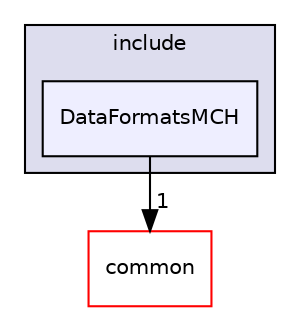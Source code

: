 digraph "/home/travis/build/AliceO2Group/AliceO2/DataFormats/Detectors/MUON/MCH/include/DataFormatsMCH" {
  bgcolor=transparent;
  compound=true
  node [ fontsize="10", fontname="Helvetica"];
  edge [ labelfontsize="10", labelfontname="Helvetica"];
  subgraph clusterdir_2c05f7d9213277a976e3eda5d25260f2 {
    graph [ bgcolor="#ddddee", pencolor="black", label="include" fontname="Helvetica", fontsize="10", URL="dir_2c05f7d9213277a976e3eda5d25260f2.html"]
  dir_491e9a650a380d837b3bb0ef10f71e08 [shape=box, label="DataFormatsMCH", style="filled", fillcolor="#eeeeff", pencolor="black", URL="dir_491e9a650a380d837b3bb0ef10f71e08.html"];
  }
  dir_7924ba4398ae4560cd37376e44666c6d [shape=box label="common" color="red" URL="dir_7924ba4398ae4560cd37376e44666c6d.html"];
  dir_491e9a650a380d837b3bb0ef10f71e08->dir_7924ba4398ae4560cd37376e44666c6d [headlabel="1", labeldistance=1.5 headhref="dir_000252_000095.html"];
}
